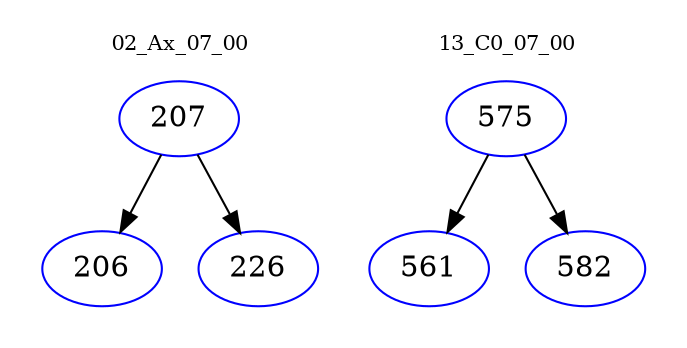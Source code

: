 digraph{
subgraph cluster_0 {
color = white
label = "02_Ax_07_00";
fontsize=10;
T0_207 [label="207", color="blue"]
T0_207 -> T0_206 [color="black"]
T0_206 [label="206", color="blue"]
T0_207 -> T0_226 [color="black"]
T0_226 [label="226", color="blue"]
}
subgraph cluster_1 {
color = white
label = "13_C0_07_00";
fontsize=10;
T1_575 [label="575", color="blue"]
T1_575 -> T1_561 [color="black"]
T1_561 [label="561", color="blue"]
T1_575 -> T1_582 [color="black"]
T1_582 [label="582", color="blue"]
}
}
